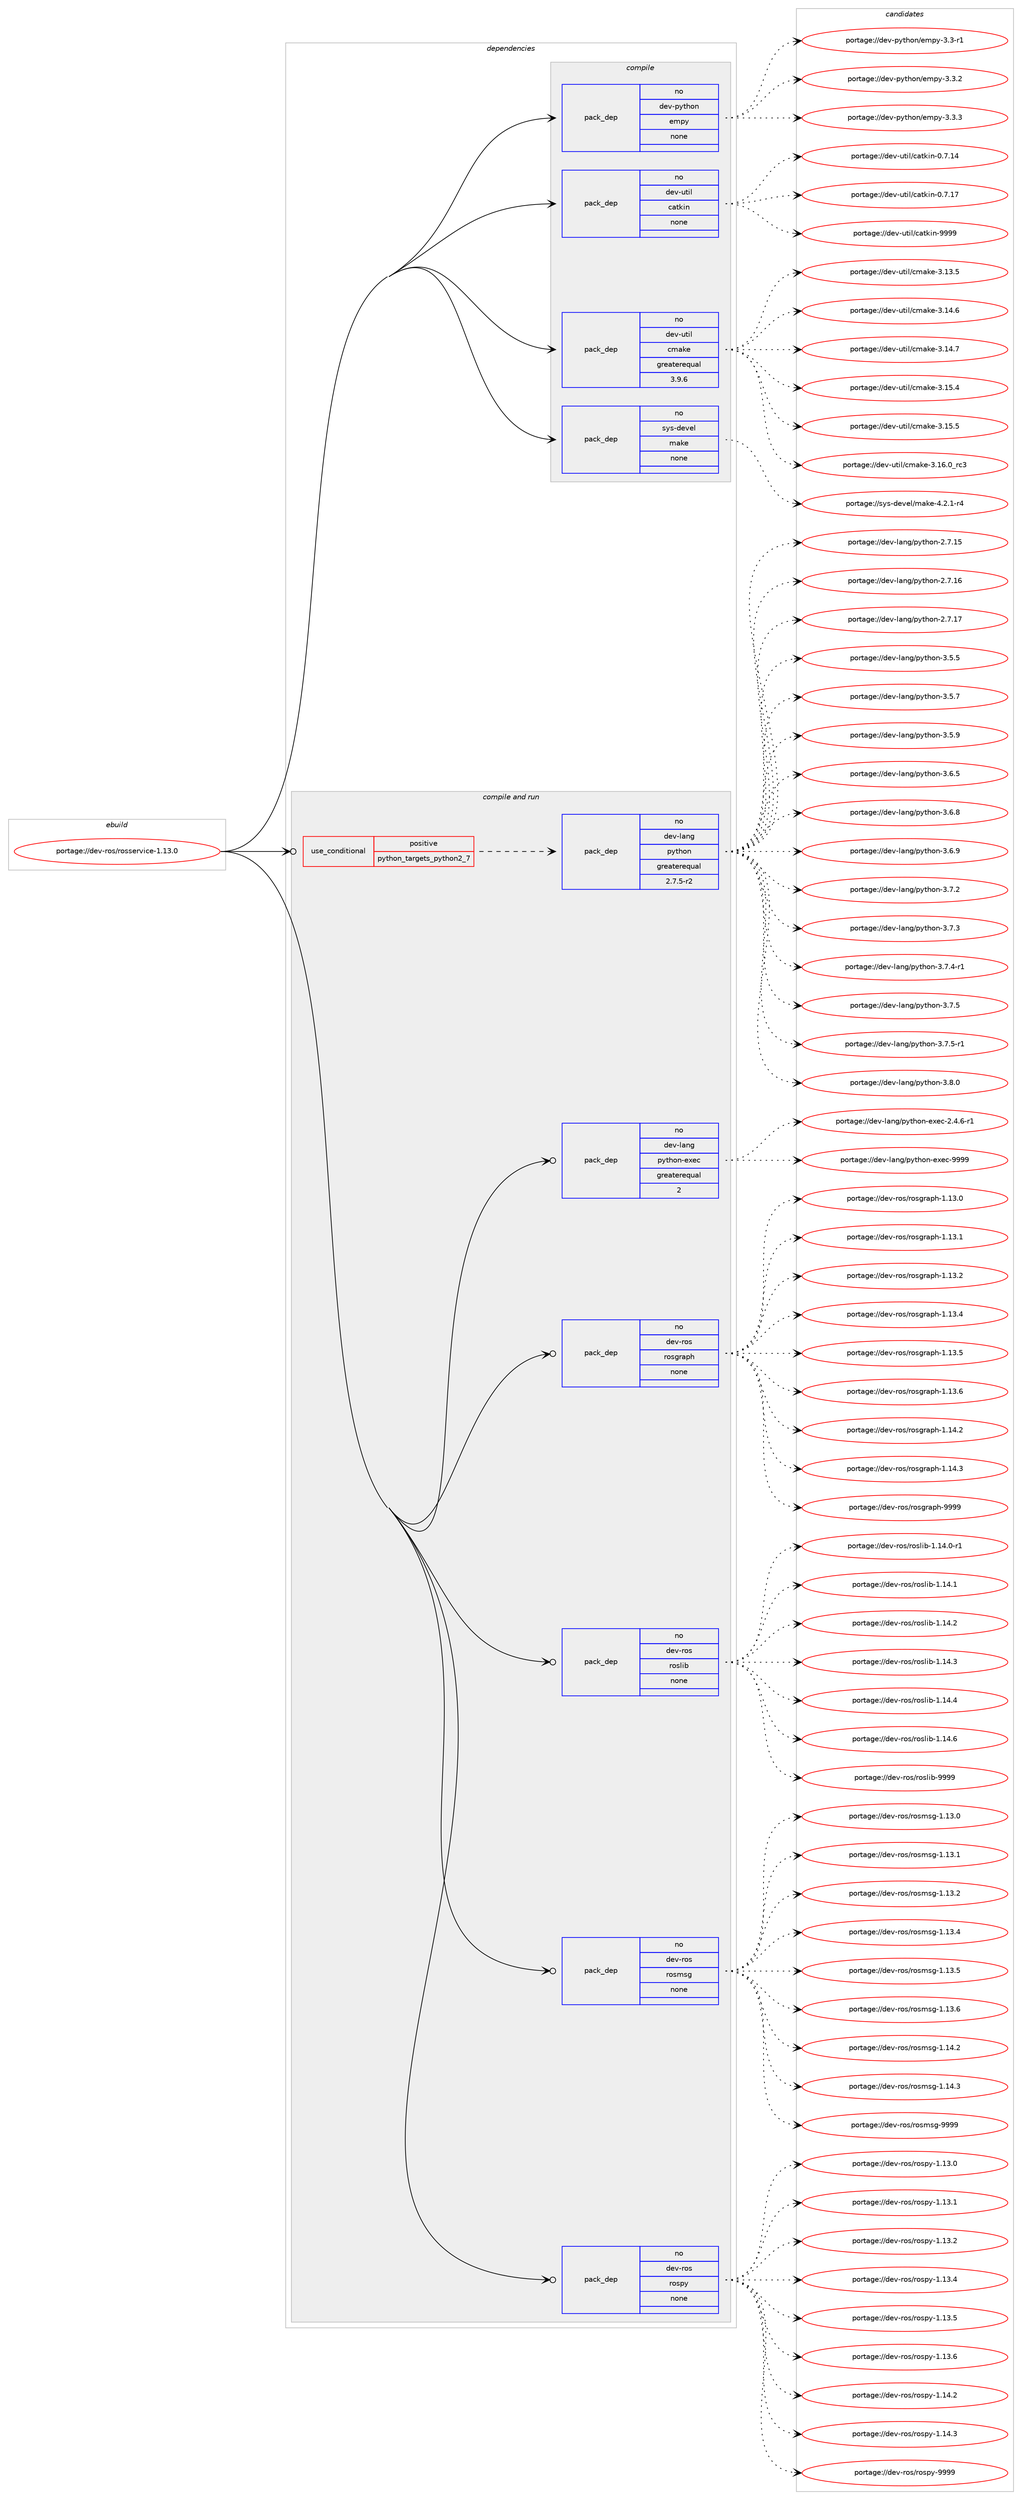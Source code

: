digraph prolog {

# *************
# Graph options
# *************

newrank=true;
concentrate=true;
compound=true;
graph [rankdir=LR,fontname=Helvetica,fontsize=10,ranksep=1.5];#, ranksep=2.5, nodesep=0.2];
edge  [arrowhead=vee];
node  [fontname=Helvetica,fontsize=10];

# **********
# The ebuild
# **********

subgraph cluster_leftcol {
color=gray;
rank=same;
label=<<i>ebuild</i>>;
id [label="portage://dev-ros/rosservice-1.13.0", color=red, width=4, href="../dev-ros/rosservice-1.13.0.svg"];
}

# ****************
# The dependencies
# ****************

subgraph cluster_midcol {
color=gray;
label=<<i>dependencies</i>>;
subgraph cluster_compile {
fillcolor="#eeeeee";
style=filled;
label=<<i>compile</i>>;
subgraph pack151422 {
dependency199289 [label=<<TABLE BORDER="0" CELLBORDER="1" CELLSPACING="0" CELLPADDING="4" WIDTH="220"><TR><TD ROWSPAN="6" CELLPADDING="30">pack_dep</TD></TR><TR><TD WIDTH="110">no</TD></TR><TR><TD>dev-python</TD></TR><TR><TD>empy</TD></TR><TR><TD>none</TD></TR><TR><TD></TD></TR></TABLE>>, shape=none, color=blue];
}
id:e -> dependency199289:w [weight=20,style="solid",arrowhead="vee"];
subgraph pack151423 {
dependency199290 [label=<<TABLE BORDER="0" CELLBORDER="1" CELLSPACING="0" CELLPADDING="4" WIDTH="220"><TR><TD ROWSPAN="6" CELLPADDING="30">pack_dep</TD></TR><TR><TD WIDTH="110">no</TD></TR><TR><TD>dev-util</TD></TR><TR><TD>catkin</TD></TR><TR><TD>none</TD></TR><TR><TD></TD></TR></TABLE>>, shape=none, color=blue];
}
id:e -> dependency199290:w [weight=20,style="solid",arrowhead="vee"];
subgraph pack151424 {
dependency199291 [label=<<TABLE BORDER="0" CELLBORDER="1" CELLSPACING="0" CELLPADDING="4" WIDTH="220"><TR><TD ROWSPAN="6" CELLPADDING="30">pack_dep</TD></TR><TR><TD WIDTH="110">no</TD></TR><TR><TD>dev-util</TD></TR><TR><TD>cmake</TD></TR><TR><TD>greaterequal</TD></TR><TR><TD>3.9.6</TD></TR></TABLE>>, shape=none, color=blue];
}
id:e -> dependency199291:w [weight=20,style="solid",arrowhead="vee"];
subgraph pack151425 {
dependency199292 [label=<<TABLE BORDER="0" CELLBORDER="1" CELLSPACING="0" CELLPADDING="4" WIDTH="220"><TR><TD ROWSPAN="6" CELLPADDING="30">pack_dep</TD></TR><TR><TD WIDTH="110">no</TD></TR><TR><TD>sys-devel</TD></TR><TR><TD>make</TD></TR><TR><TD>none</TD></TR><TR><TD></TD></TR></TABLE>>, shape=none, color=blue];
}
id:e -> dependency199292:w [weight=20,style="solid",arrowhead="vee"];
}
subgraph cluster_compileandrun {
fillcolor="#eeeeee";
style=filled;
label=<<i>compile and run</i>>;
subgraph cond44439 {
dependency199293 [label=<<TABLE BORDER="0" CELLBORDER="1" CELLSPACING="0" CELLPADDING="4"><TR><TD ROWSPAN="3" CELLPADDING="10">use_conditional</TD></TR><TR><TD>positive</TD></TR><TR><TD>python_targets_python2_7</TD></TR></TABLE>>, shape=none, color=red];
subgraph pack151426 {
dependency199294 [label=<<TABLE BORDER="0" CELLBORDER="1" CELLSPACING="0" CELLPADDING="4" WIDTH="220"><TR><TD ROWSPAN="6" CELLPADDING="30">pack_dep</TD></TR><TR><TD WIDTH="110">no</TD></TR><TR><TD>dev-lang</TD></TR><TR><TD>python</TD></TR><TR><TD>greaterequal</TD></TR><TR><TD>2.7.5-r2</TD></TR></TABLE>>, shape=none, color=blue];
}
dependency199293:e -> dependency199294:w [weight=20,style="dashed",arrowhead="vee"];
}
id:e -> dependency199293:w [weight=20,style="solid",arrowhead="odotvee"];
subgraph pack151427 {
dependency199295 [label=<<TABLE BORDER="0" CELLBORDER="1" CELLSPACING="0" CELLPADDING="4" WIDTH="220"><TR><TD ROWSPAN="6" CELLPADDING="30">pack_dep</TD></TR><TR><TD WIDTH="110">no</TD></TR><TR><TD>dev-lang</TD></TR><TR><TD>python-exec</TD></TR><TR><TD>greaterequal</TD></TR><TR><TD>2</TD></TR></TABLE>>, shape=none, color=blue];
}
id:e -> dependency199295:w [weight=20,style="solid",arrowhead="odotvee"];
subgraph pack151428 {
dependency199296 [label=<<TABLE BORDER="0" CELLBORDER="1" CELLSPACING="0" CELLPADDING="4" WIDTH="220"><TR><TD ROWSPAN="6" CELLPADDING="30">pack_dep</TD></TR><TR><TD WIDTH="110">no</TD></TR><TR><TD>dev-ros</TD></TR><TR><TD>rosgraph</TD></TR><TR><TD>none</TD></TR><TR><TD></TD></TR></TABLE>>, shape=none, color=blue];
}
id:e -> dependency199296:w [weight=20,style="solid",arrowhead="odotvee"];
subgraph pack151429 {
dependency199297 [label=<<TABLE BORDER="0" CELLBORDER="1" CELLSPACING="0" CELLPADDING="4" WIDTH="220"><TR><TD ROWSPAN="6" CELLPADDING="30">pack_dep</TD></TR><TR><TD WIDTH="110">no</TD></TR><TR><TD>dev-ros</TD></TR><TR><TD>roslib</TD></TR><TR><TD>none</TD></TR><TR><TD></TD></TR></TABLE>>, shape=none, color=blue];
}
id:e -> dependency199297:w [weight=20,style="solid",arrowhead="odotvee"];
subgraph pack151430 {
dependency199298 [label=<<TABLE BORDER="0" CELLBORDER="1" CELLSPACING="0" CELLPADDING="4" WIDTH="220"><TR><TD ROWSPAN="6" CELLPADDING="30">pack_dep</TD></TR><TR><TD WIDTH="110">no</TD></TR><TR><TD>dev-ros</TD></TR><TR><TD>rosmsg</TD></TR><TR><TD>none</TD></TR><TR><TD></TD></TR></TABLE>>, shape=none, color=blue];
}
id:e -> dependency199298:w [weight=20,style="solid",arrowhead="odotvee"];
subgraph pack151431 {
dependency199299 [label=<<TABLE BORDER="0" CELLBORDER="1" CELLSPACING="0" CELLPADDING="4" WIDTH="220"><TR><TD ROWSPAN="6" CELLPADDING="30">pack_dep</TD></TR><TR><TD WIDTH="110">no</TD></TR><TR><TD>dev-ros</TD></TR><TR><TD>rospy</TD></TR><TR><TD>none</TD></TR><TR><TD></TD></TR></TABLE>>, shape=none, color=blue];
}
id:e -> dependency199299:w [weight=20,style="solid",arrowhead="odotvee"];
}
subgraph cluster_run {
fillcolor="#eeeeee";
style=filled;
label=<<i>run</i>>;
}
}

# **************
# The candidates
# **************

subgraph cluster_choices {
rank=same;
color=gray;
label=<<i>candidates</i>>;

subgraph choice151422 {
color=black;
nodesep=1;
choiceportage1001011184511212111610411111047101109112121455146514511449 [label="portage://dev-python/empy-3.3-r1", color=red, width=4,href="../dev-python/empy-3.3-r1.svg"];
choiceportage1001011184511212111610411111047101109112121455146514650 [label="portage://dev-python/empy-3.3.2", color=red, width=4,href="../dev-python/empy-3.3.2.svg"];
choiceportage1001011184511212111610411111047101109112121455146514651 [label="portage://dev-python/empy-3.3.3", color=red, width=4,href="../dev-python/empy-3.3.3.svg"];
dependency199289:e -> choiceportage1001011184511212111610411111047101109112121455146514511449:w [style=dotted,weight="100"];
dependency199289:e -> choiceportage1001011184511212111610411111047101109112121455146514650:w [style=dotted,weight="100"];
dependency199289:e -> choiceportage1001011184511212111610411111047101109112121455146514651:w [style=dotted,weight="100"];
}
subgraph choice151423 {
color=black;
nodesep=1;
choiceportage1001011184511711610510847999711610710511045484655464952 [label="portage://dev-util/catkin-0.7.14", color=red, width=4,href="../dev-util/catkin-0.7.14.svg"];
choiceportage1001011184511711610510847999711610710511045484655464955 [label="portage://dev-util/catkin-0.7.17", color=red, width=4,href="../dev-util/catkin-0.7.17.svg"];
choiceportage100101118451171161051084799971161071051104557575757 [label="portage://dev-util/catkin-9999", color=red, width=4,href="../dev-util/catkin-9999.svg"];
dependency199290:e -> choiceportage1001011184511711610510847999711610710511045484655464952:w [style=dotted,weight="100"];
dependency199290:e -> choiceportage1001011184511711610510847999711610710511045484655464955:w [style=dotted,weight="100"];
dependency199290:e -> choiceportage100101118451171161051084799971161071051104557575757:w [style=dotted,weight="100"];
}
subgraph choice151424 {
color=black;
nodesep=1;
choiceportage1001011184511711610510847991099710710145514649514653 [label="portage://dev-util/cmake-3.13.5", color=red, width=4,href="../dev-util/cmake-3.13.5.svg"];
choiceportage1001011184511711610510847991099710710145514649524654 [label="portage://dev-util/cmake-3.14.6", color=red, width=4,href="../dev-util/cmake-3.14.6.svg"];
choiceportage1001011184511711610510847991099710710145514649524655 [label="portage://dev-util/cmake-3.14.7", color=red, width=4,href="../dev-util/cmake-3.14.7.svg"];
choiceportage1001011184511711610510847991099710710145514649534652 [label="portage://dev-util/cmake-3.15.4", color=red, width=4,href="../dev-util/cmake-3.15.4.svg"];
choiceportage1001011184511711610510847991099710710145514649534653 [label="portage://dev-util/cmake-3.15.5", color=red, width=4,href="../dev-util/cmake-3.15.5.svg"];
choiceportage1001011184511711610510847991099710710145514649544648951149951 [label="portage://dev-util/cmake-3.16.0_rc3", color=red, width=4,href="../dev-util/cmake-3.16.0_rc3.svg"];
dependency199291:e -> choiceportage1001011184511711610510847991099710710145514649514653:w [style=dotted,weight="100"];
dependency199291:e -> choiceportage1001011184511711610510847991099710710145514649524654:w [style=dotted,weight="100"];
dependency199291:e -> choiceportage1001011184511711610510847991099710710145514649524655:w [style=dotted,weight="100"];
dependency199291:e -> choiceportage1001011184511711610510847991099710710145514649534652:w [style=dotted,weight="100"];
dependency199291:e -> choiceportage1001011184511711610510847991099710710145514649534653:w [style=dotted,weight="100"];
dependency199291:e -> choiceportage1001011184511711610510847991099710710145514649544648951149951:w [style=dotted,weight="100"];
}
subgraph choice151425 {
color=black;
nodesep=1;
choiceportage1151211154510010111810110847109971071014552465046494511452 [label="portage://sys-devel/make-4.2.1-r4", color=red, width=4,href="../sys-devel/make-4.2.1-r4.svg"];
dependency199292:e -> choiceportage1151211154510010111810110847109971071014552465046494511452:w [style=dotted,weight="100"];
}
subgraph choice151426 {
color=black;
nodesep=1;
choiceportage10010111845108971101034711212111610411111045504655464953 [label="portage://dev-lang/python-2.7.15", color=red, width=4,href="../dev-lang/python-2.7.15.svg"];
choiceportage10010111845108971101034711212111610411111045504655464954 [label="portage://dev-lang/python-2.7.16", color=red, width=4,href="../dev-lang/python-2.7.16.svg"];
choiceportage10010111845108971101034711212111610411111045504655464955 [label="portage://dev-lang/python-2.7.17", color=red, width=4,href="../dev-lang/python-2.7.17.svg"];
choiceportage100101118451089711010347112121116104111110455146534653 [label="portage://dev-lang/python-3.5.5", color=red, width=4,href="../dev-lang/python-3.5.5.svg"];
choiceportage100101118451089711010347112121116104111110455146534655 [label="portage://dev-lang/python-3.5.7", color=red, width=4,href="../dev-lang/python-3.5.7.svg"];
choiceportage100101118451089711010347112121116104111110455146534657 [label="portage://dev-lang/python-3.5.9", color=red, width=4,href="../dev-lang/python-3.5.9.svg"];
choiceportage100101118451089711010347112121116104111110455146544653 [label="portage://dev-lang/python-3.6.5", color=red, width=4,href="../dev-lang/python-3.6.5.svg"];
choiceportage100101118451089711010347112121116104111110455146544656 [label="portage://dev-lang/python-3.6.8", color=red, width=4,href="../dev-lang/python-3.6.8.svg"];
choiceportage100101118451089711010347112121116104111110455146544657 [label="portage://dev-lang/python-3.6.9", color=red, width=4,href="../dev-lang/python-3.6.9.svg"];
choiceportage100101118451089711010347112121116104111110455146554650 [label="portage://dev-lang/python-3.7.2", color=red, width=4,href="../dev-lang/python-3.7.2.svg"];
choiceportage100101118451089711010347112121116104111110455146554651 [label="portage://dev-lang/python-3.7.3", color=red, width=4,href="../dev-lang/python-3.7.3.svg"];
choiceportage1001011184510897110103471121211161041111104551465546524511449 [label="portage://dev-lang/python-3.7.4-r1", color=red, width=4,href="../dev-lang/python-3.7.4-r1.svg"];
choiceportage100101118451089711010347112121116104111110455146554653 [label="portage://dev-lang/python-3.7.5", color=red, width=4,href="../dev-lang/python-3.7.5.svg"];
choiceportage1001011184510897110103471121211161041111104551465546534511449 [label="portage://dev-lang/python-3.7.5-r1", color=red, width=4,href="../dev-lang/python-3.7.5-r1.svg"];
choiceportage100101118451089711010347112121116104111110455146564648 [label="portage://dev-lang/python-3.8.0", color=red, width=4,href="../dev-lang/python-3.8.0.svg"];
dependency199294:e -> choiceportage10010111845108971101034711212111610411111045504655464953:w [style=dotted,weight="100"];
dependency199294:e -> choiceportage10010111845108971101034711212111610411111045504655464954:w [style=dotted,weight="100"];
dependency199294:e -> choiceportage10010111845108971101034711212111610411111045504655464955:w [style=dotted,weight="100"];
dependency199294:e -> choiceportage100101118451089711010347112121116104111110455146534653:w [style=dotted,weight="100"];
dependency199294:e -> choiceportage100101118451089711010347112121116104111110455146534655:w [style=dotted,weight="100"];
dependency199294:e -> choiceportage100101118451089711010347112121116104111110455146534657:w [style=dotted,weight="100"];
dependency199294:e -> choiceportage100101118451089711010347112121116104111110455146544653:w [style=dotted,weight="100"];
dependency199294:e -> choiceportage100101118451089711010347112121116104111110455146544656:w [style=dotted,weight="100"];
dependency199294:e -> choiceportage100101118451089711010347112121116104111110455146544657:w [style=dotted,weight="100"];
dependency199294:e -> choiceportage100101118451089711010347112121116104111110455146554650:w [style=dotted,weight="100"];
dependency199294:e -> choiceportage100101118451089711010347112121116104111110455146554651:w [style=dotted,weight="100"];
dependency199294:e -> choiceportage1001011184510897110103471121211161041111104551465546524511449:w [style=dotted,weight="100"];
dependency199294:e -> choiceportage100101118451089711010347112121116104111110455146554653:w [style=dotted,weight="100"];
dependency199294:e -> choiceportage1001011184510897110103471121211161041111104551465546534511449:w [style=dotted,weight="100"];
dependency199294:e -> choiceportage100101118451089711010347112121116104111110455146564648:w [style=dotted,weight="100"];
}
subgraph choice151427 {
color=black;
nodesep=1;
choiceportage10010111845108971101034711212111610411111045101120101994550465246544511449 [label="portage://dev-lang/python-exec-2.4.6-r1", color=red, width=4,href="../dev-lang/python-exec-2.4.6-r1.svg"];
choiceportage10010111845108971101034711212111610411111045101120101994557575757 [label="portage://dev-lang/python-exec-9999", color=red, width=4,href="../dev-lang/python-exec-9999.svg"];
dependency199295:e -> choiceportage10010111845108971101034711212111610411111045101120101994550465246544511449:w [style=dotted,weight="100"];
dependency199295:e -> choiceportage10010111845108971101034711212111610411111045101120101994557575757:w [style=dotted,weight="100"];
}
subgraph choice151428 {
color=black;
nodesep=1;
choiceportage10010111845114111115471141111151031149711210445494649514648 [label="portage://dev-ros/rosgraph-1.13.0", color=red, width=4,href="../dev-ros/rosgraph-1.13.0.svg"];
choiceportage10010111845114111115471141111151031149711210445494649514649 [label="portage://dev-ros/rosgraph-1.13.1", color=red, width=4,href="../dev-ros/rosgraph-1.13.1.svg"];
choiceportage10010111845114111115471141111151031149711210445494649514650 [label="portage://dev-ros/rosgraph-1.13.2", color=red, width=4,href="../dev-ros/rosgraph-1.13.2.svg"];
choiceportage10010111845114111115471141111151031149711210445494649514652 [label="portage://dev-ros/rosgraph-1.13.4", color=red, width=4,href="../dev-ros/rosgraph-1.13.4.svg"];
choiceportage10010111845114111115471141111151031149711210445494649514653 [label="portage://dev-ros/rosgraph-1.13.5", color=red, width=4,href="../dev-ros/rosgraph-1.13.5.svg"];
choiceportage10010111845114111115471141111151031149711210445494649514654 [label="portage://dev-ros/rosgraph-1.13.6", color=red, width=4,href="../dev-ros/rosgraph-1.13.6.svg"];
choiceportage10010111845114111115471141111151031149711210445494649524650 [label="portage://dev-ros/rosgraph-1.14.2", color=red, width=4,href="../dev-ros/rosgraph-1.14.2.svg"];
choiceportage10010111845114111115471141111151031149711210445494649524651 [label="portage://dev-ros/rosgraph-1.14.3", color=red, width=4,href="../dev-ros/rosgraph-1.14.3.svg"];
choiceportage1001011184511411111547114111115103114971121044557575757 [label="portage://dev-ros/rosgraph-9999", color=red, width=4,href="../dev-ros/rosgraph-9999.svg"];
dependency199296:e -> choiceportage10010111845114111115471141111151031149711210445494649514648:w [style=dotted,weight="100"];
dependency199296:e -> choiceportage10010111845114111115471141111151031149711210445494649514649:w [style=dotted,weight="100"];
dependency199296:e -> choiceportage10010111845114111115471141111151031149711210445494649514650:w [style=dotted,weight="100"];
dependency199296:e -> choiceportage10010111845114111115471141111151031149711210445494649514652:w [style=dotted,weight="100"];
dependency199296:e -> choiceportage10010111845114111115471141111151031149711210445494649514653:w [style=dotted,weight="100"];
dependency199296:e -> choiceportage10010111845114111115471141111151031149711210445494649514654:w [style=dotted,weight="100"];
dependency199296:e -> choiceportage10010111845114111115471141111151031149711210445494649524650:w [style=dotted,weight="100"];
dependency199296:e -> choiceportage10010111845114111115471141111151031149711210445494649524651:w [style=dotted,weight="100"];
dependency199296:e -> choiceportage1001011184511411111547114111115103114971121044557575757:w [style=dotted,weight="100"];
}
subgraph choice151429 {
color=black;
nodesep=1;
choiceportage100101118451141111154711411111510810598454946495246484511449 [label="portage://dev-ros/roslib-1.14.0-r1", color=red, width=4,href="../dev-ros/roslib-1.14.0-r1.svg"];
choiceportage10010111845114111115471141111151081059845494649524649 [label="portage://dev-ros/roslib-1.14.1", color=red, width=4,href="../dev-ros/roslib-1.14.1.svg"];
choiceportage10010111845114111115471141111151081059845494649524650 [label="portage://dev-ros/roslib-1.14.2", color=red, width=4,href="../dev-ros/roslib-1.14.2.svg"];
choiceportage10010111845114111115471141111151081059845494649524651 [label="portage://dev-ros/roslib-1.14.3", color=red, width=4,href="../dev-ros/roslib-1.14.3.svg"];
choiceportage10010111845114111115471141111151081059845494649524652 [label="portage://dev-ros/roslib-1.14.4", color=red, width=4,href="../dev-ros/roslib-1.14.4.svg"];
choiceportage10010111845114111115471141111151081059845494649524654 [label="portage://dev-ros/roslib-1.14.6", color=red, width=4,href="../dev-ros/roslib-1.14.6.svg"];
choiceportage1001011184511411111547114111115108105984557575757 [label="portage://dev-ros/roslib-9999", color=red, width=4,href="../dev-ros/roslib-9999.svg"];
dependency199297:e -> choiceportage100101118451141111154711411111510810598454946495246484511449:w [style=dotted,weight="100"];
dependency199297:e -> choiceportage10010111845114111115471141111151081059845494649524649:w [style=dotted,weight="100"];
dependency199297:e -> choiceportage10010111845114111115471141111151081059845494649524650:w [style=dotted,weight="100"];
dependency199297:e -> choiceportage10010111845114111115471141111151081059845494649524651:w [style=dotted,weight="100"];
dependency199297:e -> choiceportage10010111845114111115471141111151081059845494649524652:w [style=dotted,weight="100"];
dependency199297:e -> choiceportage10010111845114111115471141111151081059845494649524654:w [style=dotted,weight="100"];
dependency199297:e -> choiceportage1001011184511411111547114111115108105984557575757:w [style=dotted,weight="100"];
}
subgraph choice151430 {
color=black;
nodesep=1;
choiceportage100101118451141111154711411111510911510345494649514648 [label="portage://dev-ros/rosmsg-1.13.0", color=red, width=4,href="../dev-ros/rosmsg-1.13.0.svg"];
choiceportage100101118451141111154711411111510911510345494649514649 [label="portage://dev-ros/rosmsg-1.13.1", color=red, width=4,href="../dev-ros/rosmsg-1.13.1.svg"];
choiceportage100101118451141111154711411111510911510345494649514650 [label="portage://dev-ros/rosmsg-1.13.2", color=red, width=4,href="../dev-ros/rosmsg-1.13.2.svg"];
choiceportage100101118451141111154711411111510911510345494649514652 [label="portage://dev-ros/rosmsg-1.13.4", color=red, width=4,href="../dev-ros/rosmsg-1.13.4.svg"];
choiceportage100101118451141111154711411111510911510345494649514653 [label="portage://dev-ros/rosmsg-1.13.5", color=red, width=4,href="../dev-ros/rosmsg-1.13.5.svg"];
choiceportage100101118451141111154711411111510911510345494649514654 [label="portage://dev-ros/rosmsg-1.13.6", color=red, width=4,href="../dev-ros/rosmsg-1.13.6.svg"];
choiceportage100101118451141111154711411111510911510345494649524650 [label="portage://dev-ros/rosmsg-1.14.2", color=red, width=4,href="../dev-ros/rosmsg-1.14.2.svg"];
choiceportage100101118451141111154711411111510911510345494649524651 [label="portage://dev-ros/rosmsg-1.14.3", color=red, width=4,href="../dev-ros/rosmsg-1.14.3.svg"];
choiceportage10010111845114111115471141111151091151034557575757 [label="portage://dev-ros/rosmsg-9999", color=red, width=4,href="../dev-ros/rosmsg-9999.svg"];
dependency199298:e -> choiceportage100101118451141111154711411111510911510345494649514648:w [style=dotted,weight="100"];
dependency199298:e -> choiceportage100101118451141111154711411111510911510345494649514649:w [style=dotted,weight="100"];
dependency199298:e -> choiceportage100101118451141111154711411111510911510345494649514650:w [style=dotted,weight="100"];
dependency199298:e -> choiceportage100101118451141111154711411111510911510345494649514652:w [style=dotted,weight="100"];
dependency199298:e -> choiceportage100101118451141111154711411111510911510345494649514653:w [style=dotted,weight="100"];
dependency199298:e -> choiceportage100101118451141111154711411111510911510345494649514654:w [style=dotted,weight="100"];
dependency199298:e -> choiceportage100101118451141111154711411111510911510345494649524650:w [style=dotted,weight="100"];
dependency199298:e -> choiceportage100101118451141111154711411111510911510345494649524651:w [style=dotted,weight="100"];
dependency199298:e -> choiceportage10010111845114111115471141111151091151034557575757:w [style=dotted,weight="100"];
}
subgraph choice151431 {
color=black;
nodesep=1;
choiceportage100101118451141111154711411111511212145494649514648 [label="portage://dev-ros/rospy-1.13.0", color=red, width=4,href="../dev-ros/rospy-1.13.0.svg"];
choiceportage100101118451141111154711411111511212145494649514649 [label="portage://dev-ros/rospy-1.13.1", color=red, width=4,href="../dev-ros/rospy-1.13.1.svg"];
choiceportage100101118451141111154711411111511212145494649514650 [label="portage://dev-ros/rospy-1.13.2", color=red, width=4,href="../dev-ros/rospy-1.13.2.svg"];
choiceportage100101118451141111154711411111511212145494649514652 [label="portage://dev-ros/rospy-1.13.4", color=red, width=4,href="../dev-ros/rospy-1.13.4.svg"];
choiceportage100101118451141111154711411111511212145494649514653 [label="portage://dev-ros/rospy-1.13.5", color=red, width=4,href="../dev-ros/rospy-1.13.5.svg"];
choiceportage100101118451141111154711411111511212145494649514654 [label="portage://dev-ros/rospy-1.13.6", color=red, width=4,href="../dev-ros/rospy-1.13.6.svg"];
choiceportage100101118451141111154711411111511212145494649524650 [label="portage://dev-ros/rospy-1.14.2", color=red, width=4,href="../dev-ros/rospy-1.14.2.svg"];
choiceportage100101118451141111154711411111511212145494649524651 [label="portage://dev-ros/rospy-1.14.3", color=red, width=4,href="../dev-ros/rospy-1.14.3.svg"];
choiceportage10010111845114111115471141111151121214557575757 [label="portage://dev-ros/rospy-9999", color=red, width=4,href="../dev-ros/rospy-9999.svg"];
dependency199299:e -> choiceportage100101118451141111154711411111511212145494649514648:w [style=dotted,weight="100"];
dependency199299:e -> choiceportage100101118451141111154711411111511212145494649514649:w [style=dotted,weight="100"];
dependency199299:e -> choiceportage100101118451141111154711411111511212145494649514650:w [style=dotted,weight="100"];
dependency199299:e -> choiceportage100101118451141111154711411111511212145494649514652:w [style=dotted,weight="100"];
dependency199299:e -> choiceportage100101118451141111154711411111511212145494649514653:w [style=dotted,weight="100"];
dependency199299:e -> choiceportage100101118451141111154711411111511212145494649514654:w [style=dotted,weight="100"];
dependency199299:e -> choiceportage100101118451141111154711411111511212145494649524650:w [style=dotted,weight="100"];
dependency199299:e -> choiceportage100101118451141111154711411111511212145494649524651:w [style=dotted,weight="100"];
dependency199299:e -> choiceportage10010111845114111115471141111151121214557575757:w [style=dotted,weight="100"];
}
}

}
